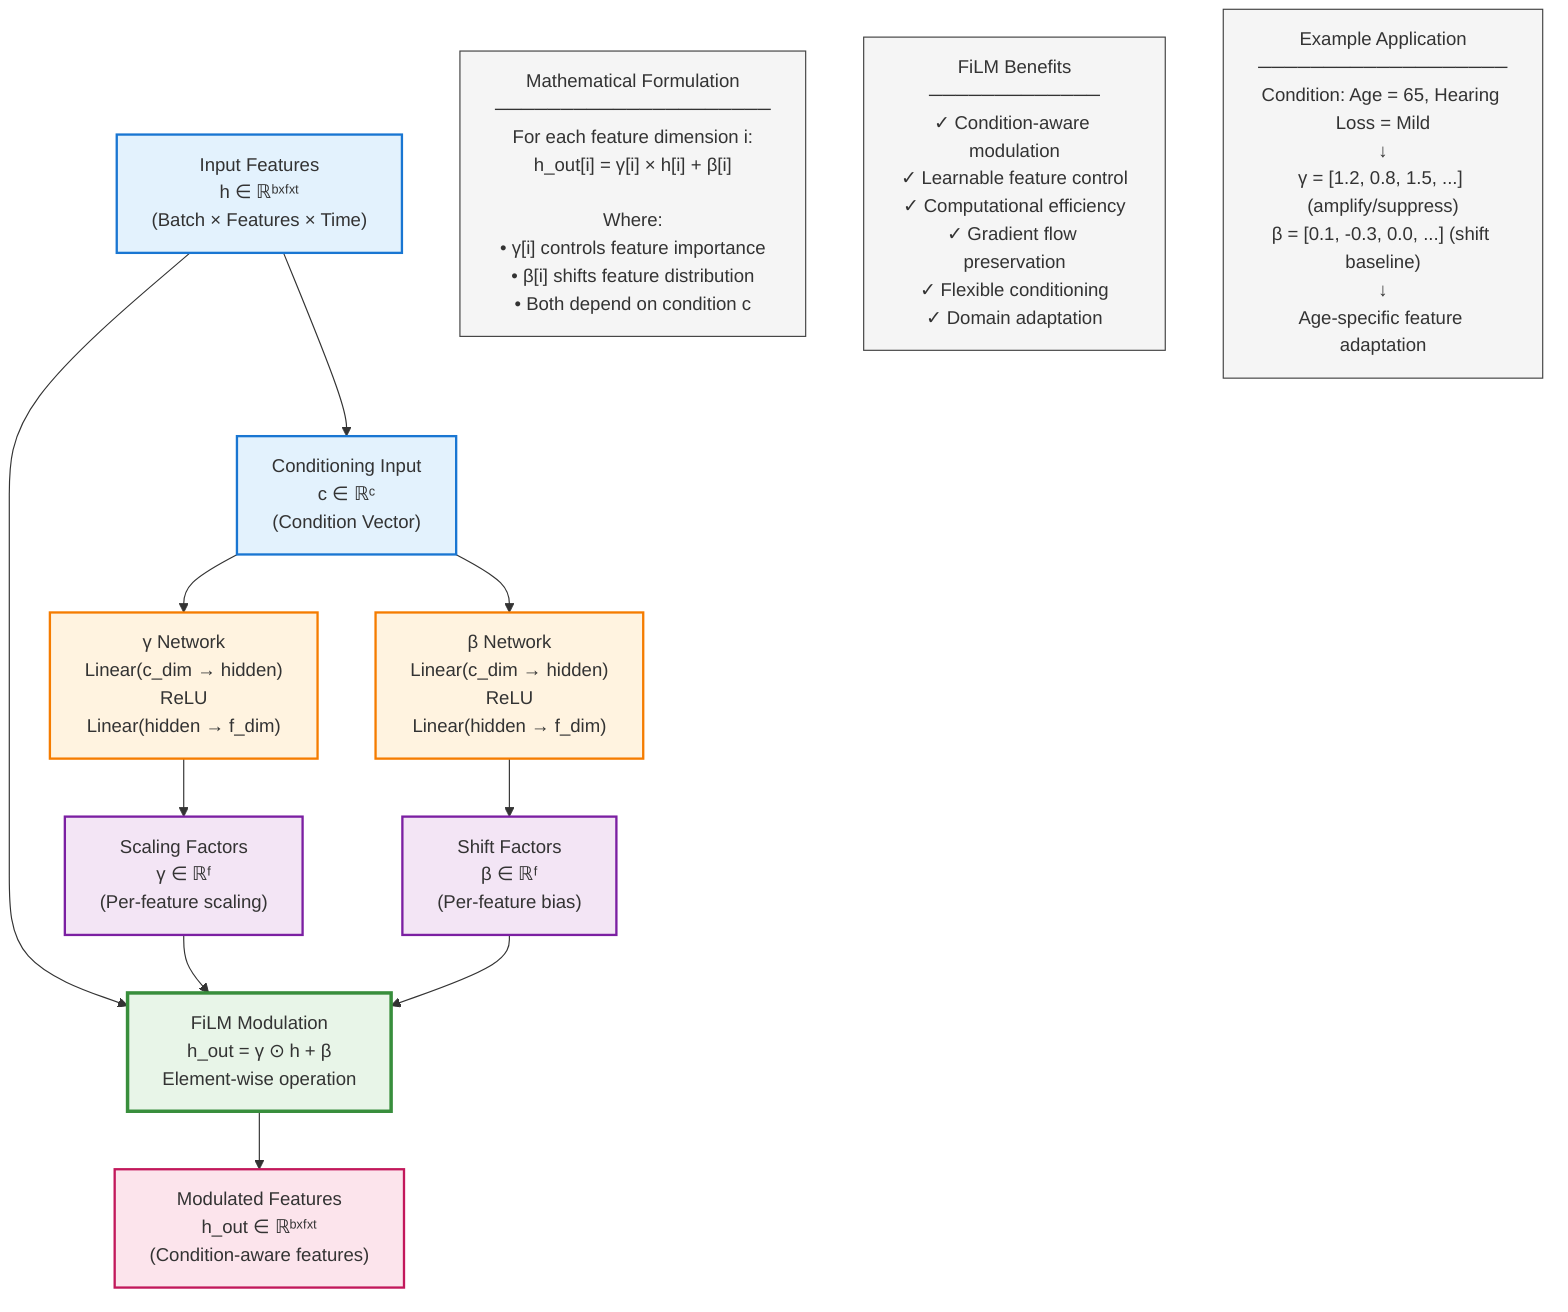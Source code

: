 graph TD
    %% FiLM Mechanism Deep Dive
    INPUT["Input Features<br/>h ∈ ℝᵇˣᶠˣᵗ<br/>(Batch × Features × Time)"] --> COND["Conditioning Input<br/>c ∈ ℝᶜ<br/>(Condition Vector)"]
    
    COND --> GAMMA_NET["γ Network<br/>Linear(c_dim → hidden)<br/>ReLU<br/>Linear(hidden → f_dim)"]
    COND --> BETA_NET["β Network<br/>Linear(c_dim → hidden)<br/>ReLU<br/>Linear(hidden → f_dim)"]
    
    GAMMA_NET --> GAMMA["Scaling Factors<br/>γ ∈ ℝᶠ<br/>(Per-feature scaling)"]
    BETA_NET --> BETA["Shift Factors<br/>β ∈ ℝᶠ<br/>(Per-feature bias)"]
    
    INPUT --> MODULATION["FiLM Modulation<br/>h_out = γ ⊙ h + β<br/>Element-wise operation"]
    GAMMA --> MODULATION
    BETA --> MODULATION
    
    MODULATION --> OUTPUT["Modulated Features<br/>h_out ∈ ℝᵇˣᶠˣᵗ<br/>(Condition-aware features)"]
    
    %% Mathematical Details
    MATH["Mathematical Formulation<br/>─────────────────────<br/>For each feature dimension i:<br/>h_out[i] = γ[i] × h[i] + β[i]<br/><br/>Where:<br/>• γ[i] controls feature importance<br/>• β[i] shifts feature distribution<br/>• Both depend on condition c"]
    
    %% Benefits Box
    BENEFITS["FiLM Benefits<br/>─────────────<br/>✓ Condition-aware modulation<br/>✓ Learnable feature control<br/>✓ Computational efficiency<br/>✓ Gradient flow preservation<br/>✓ Flexible conditioning<br/>✓ Domain adaptation"]
    
    %% Example Values
    EXAMPLE["Example Application<br/>───────────────────<br/>Condition: Age = 65, Hearing Loss = Mild<br/>↓<br/>γ = [1.2, 0.8, 1.5, ...] (amplify/suppress)<br/>β = [0.1, -0.3, 0.0, ...] (shift baseline)<br/>↓<br/>Age-specific feature adaptation"]
    
    %% Styling
    classDef input fill:#e3f2fd,stroke:#1976d2,stroke-width:2px
    classDef network fill:#fff3e0,stroke:#f57c00,stroke-width:2px
    classDef param fill:#f3e5f5,stroke:#7b1fa2,stroke-width:2px
    classDef operation fill:#e8f5e8,stroke:#388e3c,stroke-width:3px
    classDef output fill:#fce4ec,stroke:#c2185b,stroke-width:2px
    classDef info fill:#f5f5f5,stroke:#424242,stroke-width:1px
    
    class INPUT,COND input
    class GAMMA_NET,BETA_NET network
    class GAMMA,BETA param
    class MODULATION operation
    class OUTPUT output
    class MATH,BENEFITS,EXAMPLE info